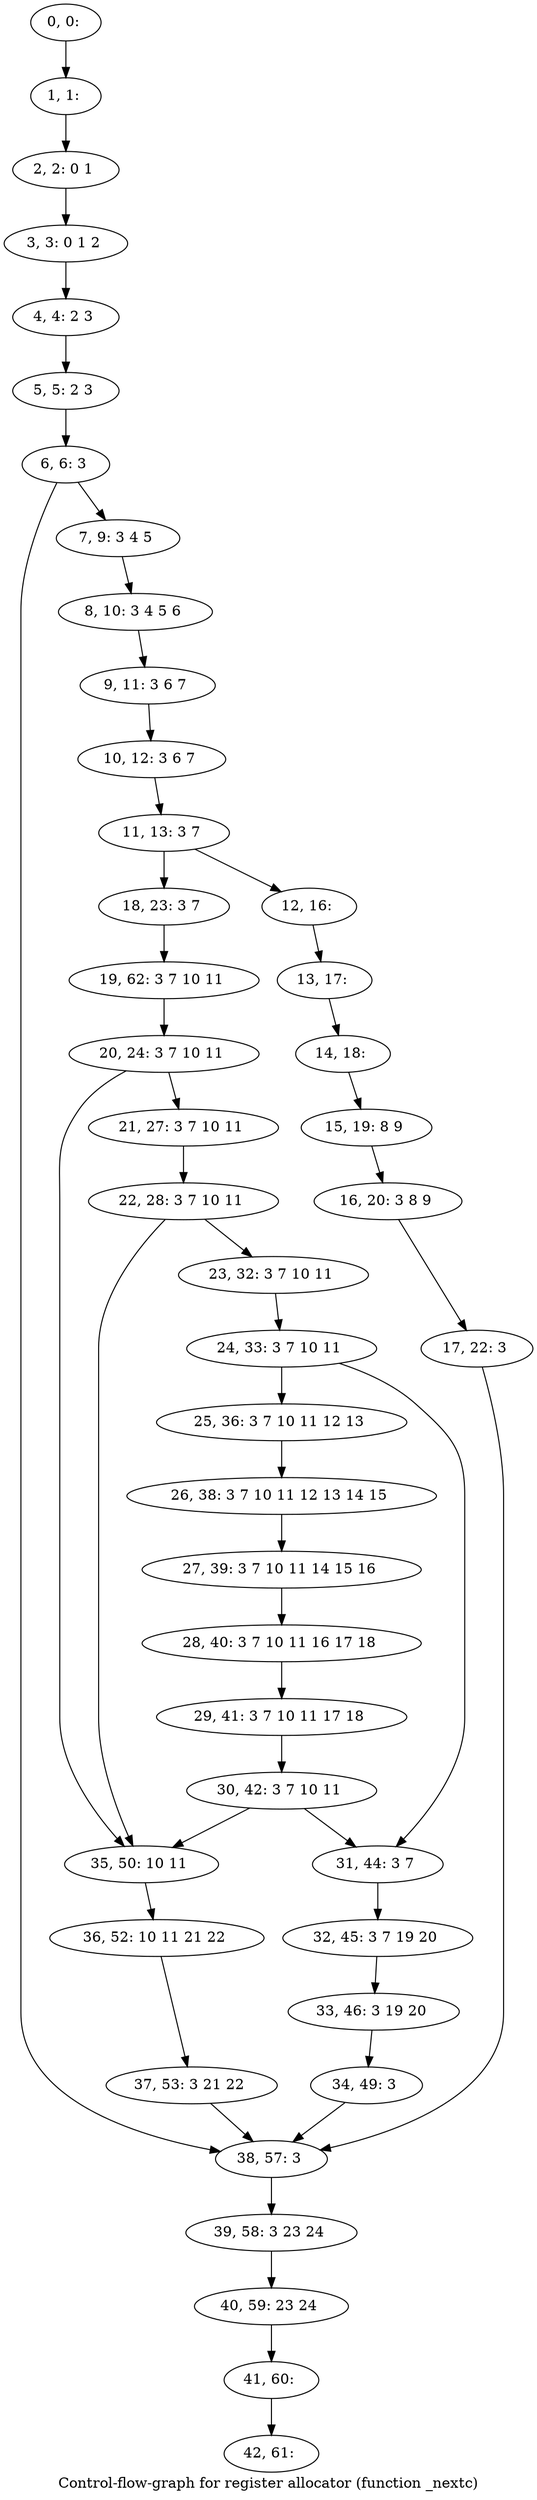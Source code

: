 digraph G {
graph [label="Control-flow-graph for register allocator (function _nextc)"]
0[label="0, 0: "];
1[label="1, 1: "];
2[label="2, 2: 0 1 "];
3[label="3, 3: 0 1 2 "];
4[label="4, 4: 2 3 "];
5[label="5, 5: 2 3 "];
6[label="6, 6: 3 "];
7[label="7, 9: 3 4 5 "];
8[label="8, 10: 3 4 5 6 "];
9[label="9, 11: 3 6 7 "];
10[label="10, 12: 3 6 7 "];
11[label="11, 13: 3 7 "];
12[label="12, 16: "];
13[label="13, 17: "];
14[label="14, 18: "];
15[label="15, 19: 8 9 "];
16[label="16, 20: 3 8 9 "];
17[label="17, 22: 3 "];
18[label="18, 23: 3 7 "];
19[label="19, 62: 3 7 10 11 "];
20[label="20, 24: 3 7 10 11 "];
21[label="21, 27: 3 7 10 11 "];
22[label="22, 28: 3 7 10 11 "];
23[label="23, 32: 3 7 10 11 "];
24[label="24, 33: 3 7 10 11 "];
25[label="25, 36: 3 7 10 11 12 13 "];
26[label="26, 38: 3 7 10 11 12 13 14 15 "];
27[label="27, 39: 3 7 10 11 14 15 16 "];
28[label="28, 40: 3 7 10 11 16 17 18 "];
29[label="29, 41: 3 7 10 11 17 18 "];
30[label="30, 42: 3 7 10 11 "];
31[label="31, 44: 3 7 "];
32[label="32, 45: 3 7 19 20 "];
33[label="33, 46: 3 19 20 "];
34[label="34, 49: 3 "];
35[label="35, 50: 10 11 "];
36[label="36, 52: 10 11 21 22 "];
37[label="37, 53: 3 21 22 "];
38[label="38, 57: 3 "];
39[label="39, 58: 3 23 24 "];
40[label="40, 59: 23 24 "];
41[label="41, 60: "];
42[label="42, 61: "];
0->1 ;
1->2 ;
2->3 ;
3->4 ;
4->5 ;
5->6 ;
6->7 ;
6->38 ;
7->8 ;
8->9 ;
9->10 ;
10->11 ;
11->12 ;
11->18 ;
12->13 ;
13->14 ;
14->15 ;
15->16 ;
16->17 ;
17->38 ;
18->19 ;
19->20 ;
20->21 ;
20->35 ;
21->22 ;
22->23 ;
22->35 ;
23->24 ;
24->25 ;
24->31 ;
25->26 ;
26->27 ;
27->28 ;
28->29 ;
29->30 ;
30->31 ;
30->35 ;
31->32 ;
32->33 ;
33->34 ;
34->38 ;
35->36 ;
36->37 ;
37->38 ;
38->39 ;
39->40 ;
40->41 ;
41->42 ;
}
